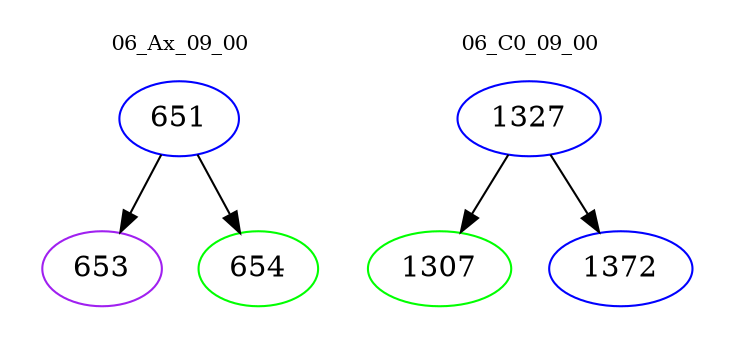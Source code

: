 digraph{
subgraph cluster_0 {
color = white
label = "06_Ax_09_00";
fontsize=10;
T0_651 [label="651", color="blue"]
T0_651 -> T0_653 [color="black"]
T0_653 [label="653", color="purple"]
T0_651 -> T0_654 [color="black"]
T0_654 [label="654", color="green"]
}
subgraph cluster_1 {
color = white
label = "06_C0_09_00";
fontsize=10;
T1_1327 [label="1327", color="blue"]
T1_1327 -> T1_1307 [color="black"]
T1_1307 [label="1307", color="green"]
T1_1327 -> T1_1372 [color="black"]
T1_1372 [label="1372", color="blue"]
}
}

